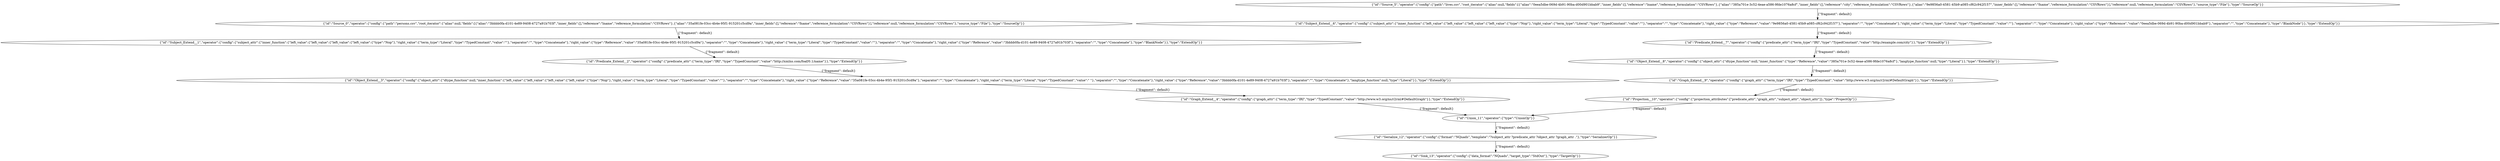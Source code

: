 digraph {
    0 [ label = "{\"id\":\"Source_0\",\"operator\":{\"config\":{\"path\":\"persons.csv\",\"root_iterator\":{\"alias\":null,\"fields\":[{\"alias\":\"3bbbb0fa-d101-4e89-9408-4727a91b703f\",\"inner_fields\":[],\"reference\":\"lname\",\"reference_formulation\":\"CSVRows\"},{\"alias\":\"35a081fe-03cc-4b4e-95f1-915201c5cd9a\",\"inner_fields\":[],\"reference\":\"fname\",\"reference_formulation\":\"CSVRows\"}],\"reference\":null,\"reference_formulation\":\"CSVRows\"},\"source_type\":\"File\"},\"type\":\"SourceOp\"}}" ]
    1 [ label = "{\"id\":\"Subject_Extend__1\",\"operator\":{\"config\":{\"subject_attr\":{\"inner_function\":{\"left_value\":{\"left_value\":{\"left_value\":{\"left_value\":{\"type\":\"Nop\"},\"right_value\":{\"term_type\":\"Literal\",\"type\":\"TypedConstant\",\"value\":\"\"},\"separator\":\"\",\"type\":\"Concatenate\"},\"right_value\":{\"type\":\"Reference\",\"value\":\"35a081fe-03cc-4b4e-95f1-915201c5cd9a\"},\"separator\":\"\",\"type\":\"Concatenate\"},\"right_value\":{\"term_type\":\"Literal\",\"type\":\"TypedConstant\",\"value\":\"\"},\"separator\":\"\",\"type\":\"Concatenate\"},\"right_value\":{\"type\":\"Reference\",\"value\":\"3bbbb0fa-d101-4e89-9408-4727a91b703f\"},\"separator\":\"\",\"type\":\"Concatenate\"},\"type\":\"BlankNode\"}},\"type\":\"ExtendOp\"}}" ]
    2 [ label = "{\"id\":\"Predicate_Extend__2\",\"operator\":{\"config\":{\"predicate_attr\":{\"term_type\":\"IRI\",\"type\":\"TypedConstant\",\"value\":\"http://xmlns.com/foaf/0.1/name\"}},\"type\":\"ExtendOp\"}}" ]
    3 [ label = "{\"id\":\"Object_Extend__3\",\"operator\":{\"config\":{\"object_attr\":{\"dtype_function\":null,\"inner_function\":{\"left_value\":{\"left_value\":{\"left_value\":{\"left_value\":{\"type\":\"Nop\"},\"right_value\":{\"term_type\":\"Literal\",\"type\":\"TypedConstant\",\"value\":\"\"},\"separator\":\"\",\"type\":\"Concatenate\"},\"right_value\":{\"type\":\"Reference\",\"value\":\"35a081fe-03cc-4b4e-95f1-915201c5cd9a\"},\"separator\":\"\",\"type\":\"Concatenate\"},\"right_value\":{\"term_type\":\"Literal\",\"type\":\"TypedConstant\",\"value\":\" \"},\"separator\":\"\",\"type\":\"Concatenate\"},\"right_value\":{\"type\":\"Reference\",\"value\":\"3bbbb0fa-d101-4e89-9408-4727a91b703f\"},\"separator\":\"\",\"type\":\"Concatenate\"},\"langtype_function\":null,\"type\":\"Literal\"}},\"type\":\"ExtendOp\"}}" ]
    4 [ label = "{\"id\":\"Graph_Extend__4\",\"operator\":{\"config\":{\"graph_attr\":{\"term_type\":\"IRI\",\"type\":\"TypedConstant\",\"value\":\"http://www.w3.org/ns/r2rml#DefaultGraph\"}},\"type\":\"ExtendOp\"}}" ]
    5 [ label = "{\"id\":\"Source_5\",\"operator\":{\"config\":{\"path\":\"lives.csv\",\"root_iterator\":{\"alias\":null,\"fields\":[{\"alias\":\"0eea5dbe-069d-4b91-90ba-d00d901bbab9\",\"inner_fields\":[],\"reference\":\"lname\",\"reference_formulation\":\"CSVRows\"},{\"alias\":\"385a701e-3c52-4eae-a586-9fde1076a8cf\",\"inner_fields\":[],\"reference\":\"city\",\"reference_formulation\":\"CSVRows\"},{\"alias\":\"9e9856a0-4581-45b9-a085-cf62c942f157\",\"inner_fields\":[],\"reference\":\"fname\",\"reference_formulation\":\"CSVRows\"}],\"reference\":null,\"reference_formulation\":\"CSVRows\"},\"source_type\":\"File\"},\"type\":\"SourceOp\"}}" ]
    6 [ label = "{\"id\":\"Subject_Extend__6\",\"operator\":{\"config\":{\"subject_attr\":{\"inner_function\":{\"left_value\":{\"left_value\":{\"left_value\":{\"left_value\":{\"type\":\"Nop\"},\"right_value\":{\"term_type\":\"Literal\",\"type\":\"TypedConstant\",\"value\":\"\"},\"separator\":\"\",\"type\":\"Concatenate\"},\"right_value\":{\"type\":\"Reference\",\"value\":\"9e9856a0-4581-45b9-a085-cf62c942f157\"},\"separator\":\"\",\"type\":\"Concatenate\"},\"right_value\":{\"term_type\":\"Literal\",\"type\":\"TypedConstant\",\"value\":\"\"},\"separator\":\"\",\"type\":\"Concatenate\"},\"right_value\":{\"type\":\"Reference\",\"value\":\"0eea5dbe-069d-4b91-90ba-d00d901bbab9\"},\"separator\":\"\",\"type\":\"Concatenate\"},\"type\":\"BlankNode\"}},\"type\":\"ExtendOp\"}}" ]
    7 [ label = "{\"id\":\"Predicate_Extend__7\",\"operator\":{\"config\":{\"predicate_attr\":{\"term_type\":\"IRI\",\"type\":\"TypedConstant\",\"value\":\"http://example.com/city\"}},\"type\":\"ExtendOp\"}}" ]
    8 [ label = "{\"id\":\"Object_Extend__8\",\"operator\":{\"config\":{\"object_attr\":{\"dtype_function\":null,\"inner_function\":{\"type\":\"Reference\",\"value\":\"385a701e-3c52-4eae-a586-9fde1076a8cf\"},\"langtype_function\":null,\"type\":\"Literal\"}},\"type\":\"ExtendOp\"}}" ]
    9 [ label = "{\"id\":\"Graph_Extend__9\",\"operator\":{\"config\":{\"graph_attr\":{\"term_type\":\"IRI\",\"type\":\"TypedConstant\",\"value\":\"http://www.w3.org/ns/r2rml#DefaultGraph\"}},\"type\":\"ExtendOp\"}}" ]
    10 [ label = "{\"id\":\"Projection__10\",\"operator\":{\"config\":{\"projection_attributes\":[\"predicate_attr\",\"graph_attr\",\"subject_attr\",\"object_attr\"]},\"type\":\"ProjectOp\"}}" ]
    11 [ label = "{\"id\":\"Union_11\",\"operator\":{\"type\":\"UnionOp\"}}" ]
    12 [ label = "{\"id\":\"Serialize_12\",\"operator\":{\"config\":{\"format\":\"NQuads\",\"template\":\"?subject_attr ?predicate_attr ?object_attr ?graph_attr .\"},\"type\":\"SerializerOp\"}}" ]
    13 [ label = "{\"id\":\"Sink_13\",\"operator\":{\"config\":{\"data_format\":\"NQuads\",\"target_type\":\"StdOut\"},\"type\":\"TargetOp\"}}" ]
    0 -> 1 [ label = "{\"fragment\": default}" ]
    1 -> 2 [ label = "{\"fragment\": default}" ]
    2 -> 3 [ label = "{\"fragment\": default}" ]
    3 -> 4 [ label = "{\"fragment\": default}" ]
    5 -> 6 [ label = "{\"fragment\": default}" ]
    6 -> 7 [ label = "{\"fragment\": default}" ]
    7 -> 8 [ label = "{\"fragment\": default}" ]
    8 -> 9 [ label = "{\"fragment\": default}" ]
    9 -> 10 [ label = "{\"fragment\": default}" ]
    4 -> 11 [ label = "{\"fragment\": default}" ]
    10 -> 11 [ label = "{\"fragment\": default}" ]
    11 -> 12 [ label = "{\"fragment\": default}" ]
    12 -> 13 [ label = "{\"fragment\": default}" ]
}
